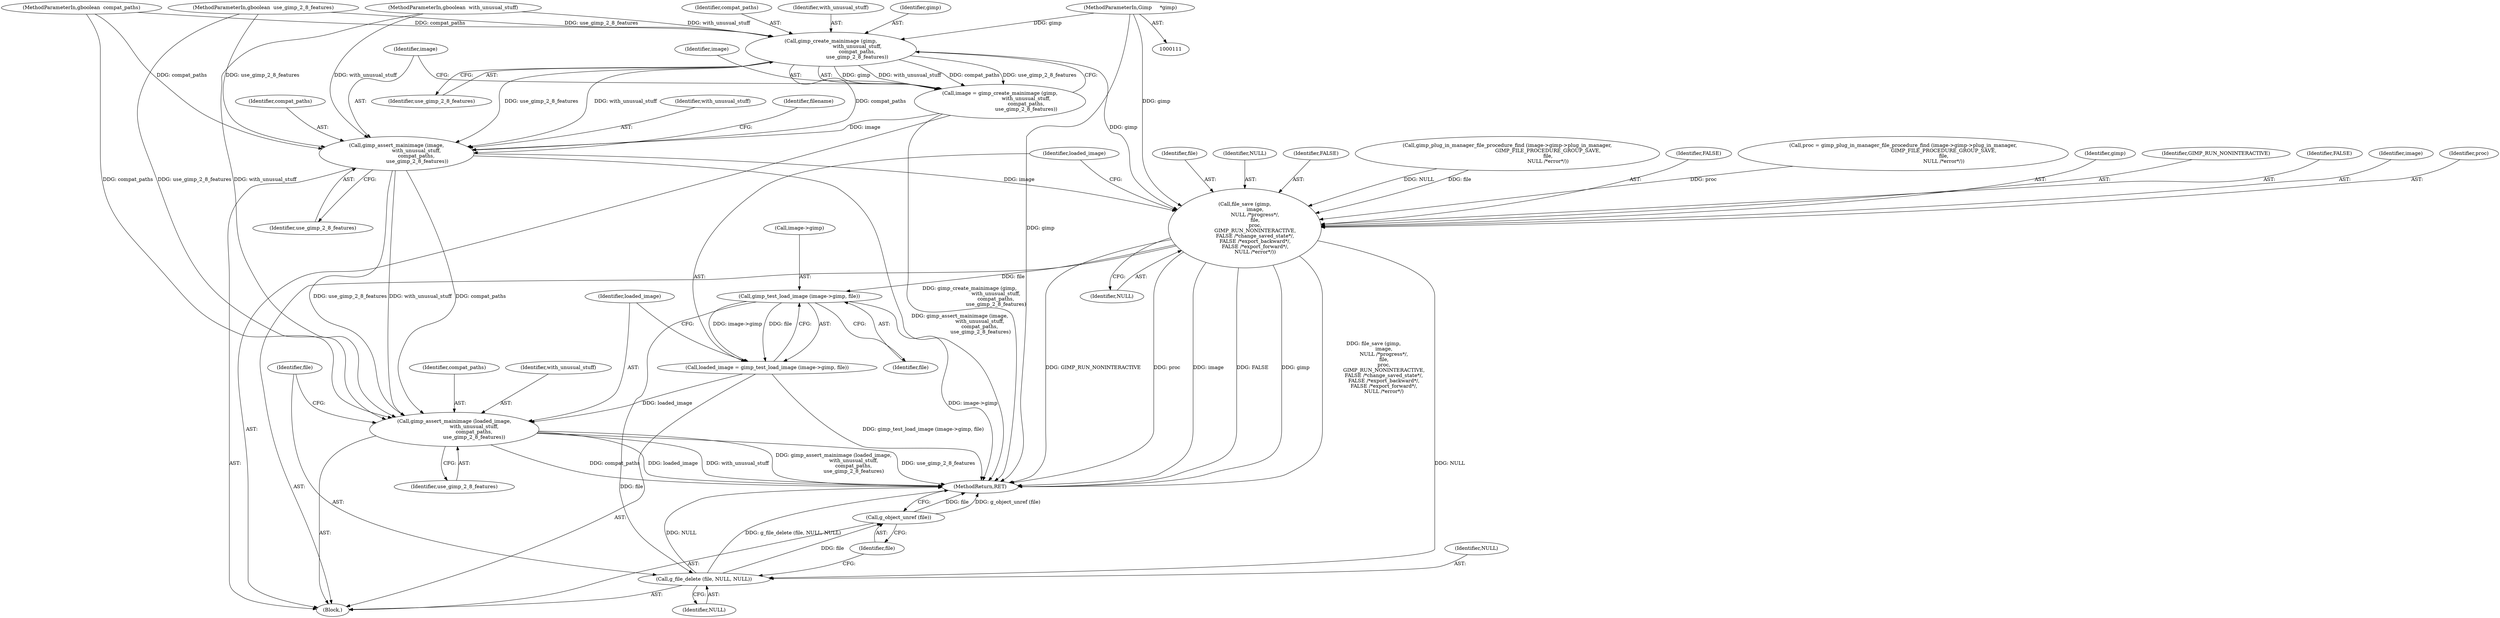 digraph "0_gimp_c21eff4b031acb04fb4dfce8bd5fdfecc2b6524f@pointer" {
"1000112" [label="(MethodParameterIn,Gimp     *gimp)"];
"1000124" [label="(Call,gimp_create_mainimage (gimp,\n                                 with_unusual_stuff,\n                                 compat_paths,\n                                 use_gimp_2_8_features))"];
"1000122" [label="(Call,image = gimp_create_mainimage (gimp,\n                                 with_unusual_stuff,\n                                 compat_paths,\n                                 use_gimp_2_8_features))"];
"1000129" [label="(Call,gimp_assert_mainimage (image,\n                         with_unusual_stuff,\n                         compat_paths,\n                          use_gimp_2_8_features))"];
"1000157" [label="(Call,file_save (gimp,\n             image,\n             NULL /*progress*/,\n             file,\n             proc,\n             GIMP_RUN_NONINTERACTIVE,\n             FALSE /*change_saved_state*/,\n             FALSE /*export_backward*/,\n             FALSE /*export_forward*/,\n             NULL /*error*/))"];
"1000170" [label="(Call,gimp_test_load_image (image->gimp, file))"];
"1000168" [label="(Call,loaded_image = gimp_test_load_image (image->gimp, file))"];
"1000175" [label="(Call,gimp_assert_mainimage (loaded_image,\n                         with_unusual_stuff,\n                         compat_paths,\n                         use_gimp_2_8_features))"];
"1000180" [label="(Call,g_file_delete (file, NULL, NULL))"];
"1000184" [label="(Call,g_object_unref (file))"];
"1000168" [label="(Call,loaded_image = gimp_test_load_image (image->gimp, file))"];
"1000128" [label="(Identifier,use_gimp_2_8_features)"];
"1000135" [label="(Identifier,filename)"];
"1000148" [label="(Call,gimp_plug_in_manager_file_procedure_find (image->gimp->plug_in_manager,\n                                                   GIMP_FILE_PROCEDURE_GROUP_SAVE,\n                                                   file,\n                                                   NULL /*error*/))"];
"1000185" [label="(Identifier,file)"];
"1000112" [label="(MethodParameterIn,Gimp     *gimp)"];
"1000175" [label="(Call,gimp_assert_mainimage (loaded_image,\n                         with_unusual_stuff,\n                         compat_paths,\n                         use_gimp_2_8_features))"];
"1000176" [label="(Identifier,loaded_image)"];
"1000182" [label="(Identifier,NULL)"];
"1000163" [label="(Identifier,GIMP_RUN_NONINTERACTIVE)"];
"1000122" [label="(Call,image = gimp_create_mainimage (gimp,\n                                 with_unusual_stuff,\n                                 compat_paths,\n                                 use_gimp_2_8_features))"];
"1000169" [label="(Identifier,loaded_image)"];
"1000179" [label="(Identifier,use_gimp_2_8_features)"];
"1000113" [label="(MethodParameterIn,gboolean  with_unusual_stuff)"];
"1000174" [label="(Identifier,file)"];
"1000170" [label="(Call,gimp_test_load_image (image->gimp, file))"];
"1000166" [label="(Identifier,FALSE)"];
"1000171" [label="(Call,image->gimp)"];
"1000159" [label="(Identifier,image)"];
"1000162" [label="(Identifier,proc)"];
"1000178" [label="(Identifier,compat_paths)"];
"1000180" [label="(Call,g_file_delete (file, NULL, NULL))"];
"1000181" [label="(Identifier,file)"];
"1000161" [label="(Identifier,file)"];
"1000186" [label="(MethodReturn,RET)"];
"1000125" [label="(Identifier,gimp)"];
"1000177" [label="(Identifier,with_unusual_stuff)"];
"1000131" [label="(Identifier,with_unusual_stuff)"];
"1000116" [label="(Block,)"];
"1000160" [label="(Identifier,NULL)"];
"1000164" [label="(Identifier,FALSE)"];
"1000127" [label="(Identifier,compat_paths)"];
"1000132" [label="(Identifier,compat_paths)"];
"1000165" [label="(Identifier,FALSE)"];
"1000115" [label="(MethodParameterIn,gboolean  use_gimp_2_8_features)"];
"1000146" [label="(Call,proc = gimp_plug_in_manager_file_procedure_find (image->gimp->plug_in_manager,\n                                                   GIMP_FILE_PROCEDURE_GROUP_SAVE,\n                                                   file,\n                                                   NULL /*error*/))"];
"1000114" [label="(MethodParameterIn,gboolean  compat_paths)"];
"1000123" [label="(Identifier,image)"];
"1000133" [label="(Identifier,use_gimp_2_8_features)"];
"1000158" [label="(Identifier,gimp)"];
"1000184" [label="(Call,g_object_unref (file))"];
"1000130" [label="(Identifier,image)"];
"1000124" [label="(Call,gimp_create_mainimage (gimp,\n                                 with_unusual_stuff,\n                                 compat_paths,\n                                 use_gimp_2_8_features))"];
"1000126" [label="(Identifier,with_unusual_stuff)"];
"1000129" [label="(Call,gimp_assert_mainimage (image,\n                         with_unusual_stuff,\n                         compat_paths,\n                          use_gimp_2_8_features))"];
"1000157" [label="(Call,file_save (gimp,\n             image,\n             NULL /*progress*/,\n             file,\n             proc,\n             GIMP_RUN_NONINTERACTIVE,\n             FALSE /*change_saved_state*/,\n             FALSE /*export_backward*/,\n             FALSE /*export_forward*/,\n             NULL /*error*/))"];
"1000167" [label="(Identifier,NULL)"];
"1000183" [label="(Identifier,NULL)"];
"1000112" -> "1000111"  [label="AST: "];
"1000112" -> "1000186"  [label="DDG: gimp"];
"1000112" -> "1000124"  [label="DDG: gimp"];
"1000112" -> "1000157"  [label="DDG: gimp"];
"1000124" -> "1000122"  [label="AST: "];
"1000124" -> "1000128"  [label="CFG: "];
"1000125" -> "1000124"  [label="AST: "];
"1000126" -> "1000124"  [label="AST: "];
"1000127" -> "1000124"  [label="AST: "];
"1000128" -> "1000124"  [label="AST: "];
"1000122" -> "1000124"  [label="CFG: "];
"1000124" -> "1000122"  [label="DDG: gimp"];
"1000124" -> "1000122"  [label="DDG: with_unusual_stuff"];
"1000124" -> "1000122"  [label="DDG: compat_paths"];
"1000124" -> "1000122"  [label="DDG: use_gimp_2_8_features"];
"1000113" -> "1000124"  [label="DDG: with_unusual_stuff"];
"1000114" -> "1000124"  [label="DDG: compat_paths"];
"1000115" -> "1000124"  [label="DDG: use_gimp_2_8_features"];
"1000124" -> "1000129"  [label="DDG: with_unusual_stuff"];
"1000124" -> "1000129"  [label="DDG: compat_paths"];
"1000124" -> "1000129"  [label="DDG: use_gimp_2_8_features"];
"1000124" -> "1000157"  [label="DDG: gimp"];
"1000122" -> "1000116"  [label="AST: "];
"1000123" -> "1000122"  [label="AST: "];
"1000130" -> "1000122"  [label="CFG: "];
"1000122" -> "1000186"  [label="DDG: gimp_create_mainimage (gimp,\n                                 with_unusual_stuff,\n                                 compat_paths,\n                                 use_gimp_2_8_features)"];
"1000122" -> "1000129"  [label="DDG: image"];
"1000129" -> "1000116"  [label="AST: "];
"1000129" -> "1000133"  [label="CFG: "];
"1000130" -> "1000129"  [label="AST: "];
"1000131" -> "1000129"  [label="AST: "];
"1000132" -> "1000129"  [label="AST: "];
"1000133" -> "1000129"  [label="AST: "];
"1000135" -> "1000129"  [label="CFG: "];
"1000129" -> "1000186"  [label="DDG: gimp_assert_mainimage (image,\n                         with_unusual_stuff,\n                         compat_paths,\n                          use_gimp_2_8_features)"];
"1000113" -> "1000129"  [label="DDG: with_unusual_stuff"];
"1000114" -> "1000129"  [label="DDG: compat_paths"];
"1000115" -> "1000129"  [label="DDG: use_gimp_2_8_features"];
"1000129" -> "1000157"  [label="DDG: image"];
"1000129" -> "1000175"  [label="DDG: with_unusual_stuff"];
"1000129" -> "1000175"  [label="DDG: compat_paths"];
"1000129" -> "1000175"  [label="DDG: use_gimp_2_8_features"];
"1000157" -> "1000116"  [label="AST: "];
"1000157" -> "1000167"  [label="CFG: "];
"1000158" -> "1000157"  [label="AST: "];
"1000159" -> "1000157"  [label="AST: "];
"1000160" -> "1000157"  [label="AST: "];
"1000161" -> "1000157"  [label="AST: "];
"1000162" -> "1000157"  [label="AST: "];
"1000163" -> "1000157"  [label="AST: "];
"1000164" -> "1000157"  [label="AST: "];
"1000165" -> "1000157"  [label="AST: "];
"1000166" -> "1000157"  [label="AST: "];
"1000167" -> "1000157"  [label="AST: "];
"1000169" -> "1000157"  [label="CFG: "];
"1000157" -> "1000186"  [label="DDG: file_save (gimp,\n             image,\n             NULL /*progress*/,\n             file,\n             proc,\n             GIMP_RUN_NONINTERACTIVE,\n             FALSE /*change_saved_state*/,\n             FALSE /*export_backward*/,\n             FALSE /*export_forward*/,\n             NULL /*error*/)"];
"1000157" -> "1000186"  [label="DDG: image"];
"1000157" -> "1000186"  [label="DDG: FALSE"];
"1000157" -> "1000186"  [label="DDG: gimp"];
"1000157" -> "1000186"  [label="DDG: GIMP_RUN_NONINTERACTIVE"];
"1000157" -> "1000186"  [label="DDG: proc"];
"1000148" -> "1000157"  [label="DDG: NULL"];
"1000148" -> "1000157"  [label="DDG: file"];
"1000146" -> "1000157"  [label="DDG: proc"];
"1000157" -> "1000170"  [label="DDG: file"];
"1000157" -> "1000180"  [label="DDG: NULL"];
"1000170" -> "1000168"  [label="AST: "];
"1000170" -> "1000174"  [label="CFG: "];
"1000171" -> "1000170"  [label="AST: "];
"1000174" -> "1000170"  [label="AST: "];
"1000168" -> "1000170"  [label="CFG: "];
"1000170" -> "1000186"  [label="DDG: image->gimp"];
"1000170" -> "1000168"  [label="DDG: image->gimp"];
"1000170" -> "1000168"  [label="DDG: file"];
"1000170" -> "1000180"  [label="DDG: file"];
"1000168" -> "1000116"  [label="AST: "];
"1000169" -> "1000168"  [label="AST: "];
"1000176" -> "1000168"  [label="CFG: "];
"1000168" -> "1000186"  [label="DDG: gimp_test_load_image (image->gimp, file)"];
"1000168" -> "1000175"  [label="DDG: loaded_image"];
"1000175" -> "1000116"  [label="AST: "];
"1000175" -> "1000179"  [label="CFG: "];
"1000176" -> "1000175"  [label="AST: "];
"1000177" -> "1000175"  [label="AST: "];
"1000178" -> "1000175"  [label="AST: "];
"1000179" -> "1000175"  [label="AST: "];
"1000181" -> "1000175"  [label="CFG: "];
"1000175" -> "1000186"  [label="DDG: use_gimp_2_8_features"];
"1000175" -> "1000186"  [label="DDG: compat_paths"];
"1000175" -> "1000186"  [label="DDG: loaded_image"];
"1000175" -> "1000186"  [label="DDG: with_unusual_stuff"];
"1000175" -> "1000186"  [label="DDG: gimp_assert_mainimage (loaded_image,\n                         with_unusual_stuff,\n                         compat_paths,\n                         use_gimp_2_8_features)"];
"1000113" -> "1000175"  [label="DDG: with_unusual_stuff"];
"1000114" -> "1000175"  [label="DDG: compat_paths"];
"1000115" -> "1000175"  [label="DDG: use_gimp_2_8_features"];
"1000180" -> "1000116"  [label="AST: "];
"1000180" -> "1000183"  [label="CFG: "];
"1000181" -> "1000180"  [label="AST: "];
"1000182" -> "1000180"  [label="AST: "];
"1000183" -> "1000180"  [label="AST: "];
"1000185" -> "1000180"  [label="CFG: "];
"1000180" -> "1000186"  [label="DDG: NULL"];
"1000180" -> "1000186"  [label="DDG: g_file_delete (file, NULL, NULL)"];
"1000180" -> "1000184"  [label="DDG: file"];
"1000184" -> "1000116"  [label="AST: "];
"1000184" -> "1000185"  [label="CFG: "];
"1000185" -> "1000184"  [label="AST: "];
"1000186" -> "1000184"  [label="CFG: "];
"1000184" -> "1000186"  [label="DDG: file"];
"1000184" -> "1000186"  [label="DDG: g_object_unref (file)"];
}
